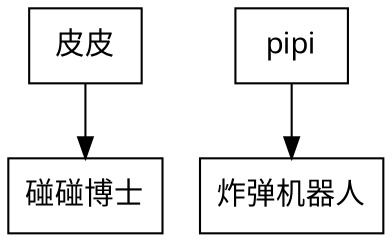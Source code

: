 digraph G{
edge [fontname="FangSong"];
node [shape=box, fontname="Microsoft Yahei"];
"皮皮"->"碰碰博士"
"pipi"->"炸弹机器人"
}